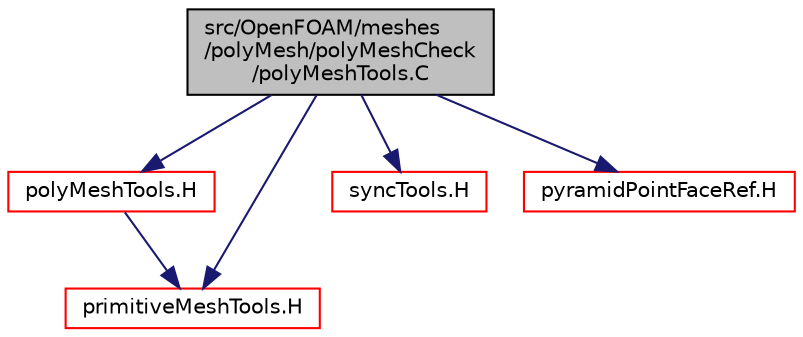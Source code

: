 digraph "src/OpenFOAM/meshes/polyMesh/polyMeshCheck/polyMeshTools.C"
{
  bgcolor="transparent";
  edge [fontname="Helvetica",fontsize="10",labelfontname="Helvetica",labelfontsize="10"];
  node [fontname="Helvetica",fontsize="10",shape=record];
  Node1 [label="src/OpenFOAM/meshes\l/polyMesh/polyMeshCheck\l/polyMeshTools.C",height=0.2,width=0.4,color="black", fillcolor="grey75", style="filled", fontcolor="black"];
  Node1 -> Node2 [color="midnightblue",fontsize="10",style="solid",fontname="Helvetica"];
  Node2 [label="polyMeshTools.H",height=0.2,width=0.4,color="red",URL="$a08830.html"];
  Node2 -> Node3 [color="midnightblue",fontsize="10",style="solid",fontname="Helvetica"];
  Node3 [label="primitiveMeshTools.H",height=0.2,width=0.4,color="red",URL="$a08922.html"];
  Node1 -> Node4 [color="midnightblue",fontsize="10",style="solid",fontname="Helvetica"];
  Node4 [label="syncTools.H",height=0.2,width=0.4,color="red",URL="$a08873.html"];
  Node1 -> Node5 [color="midnightblue",fontsize="10",style="solid",fontname="Helvetica"];
  Node5 [label="pyramidPointFaceRef.H",height=0.2,width=0.4,color="red",URL="$a08680.html"];
  Node1 -> Node3 [color="midnightblue",fontsize="10",style="solid",fontname="Helvetica"];
}
